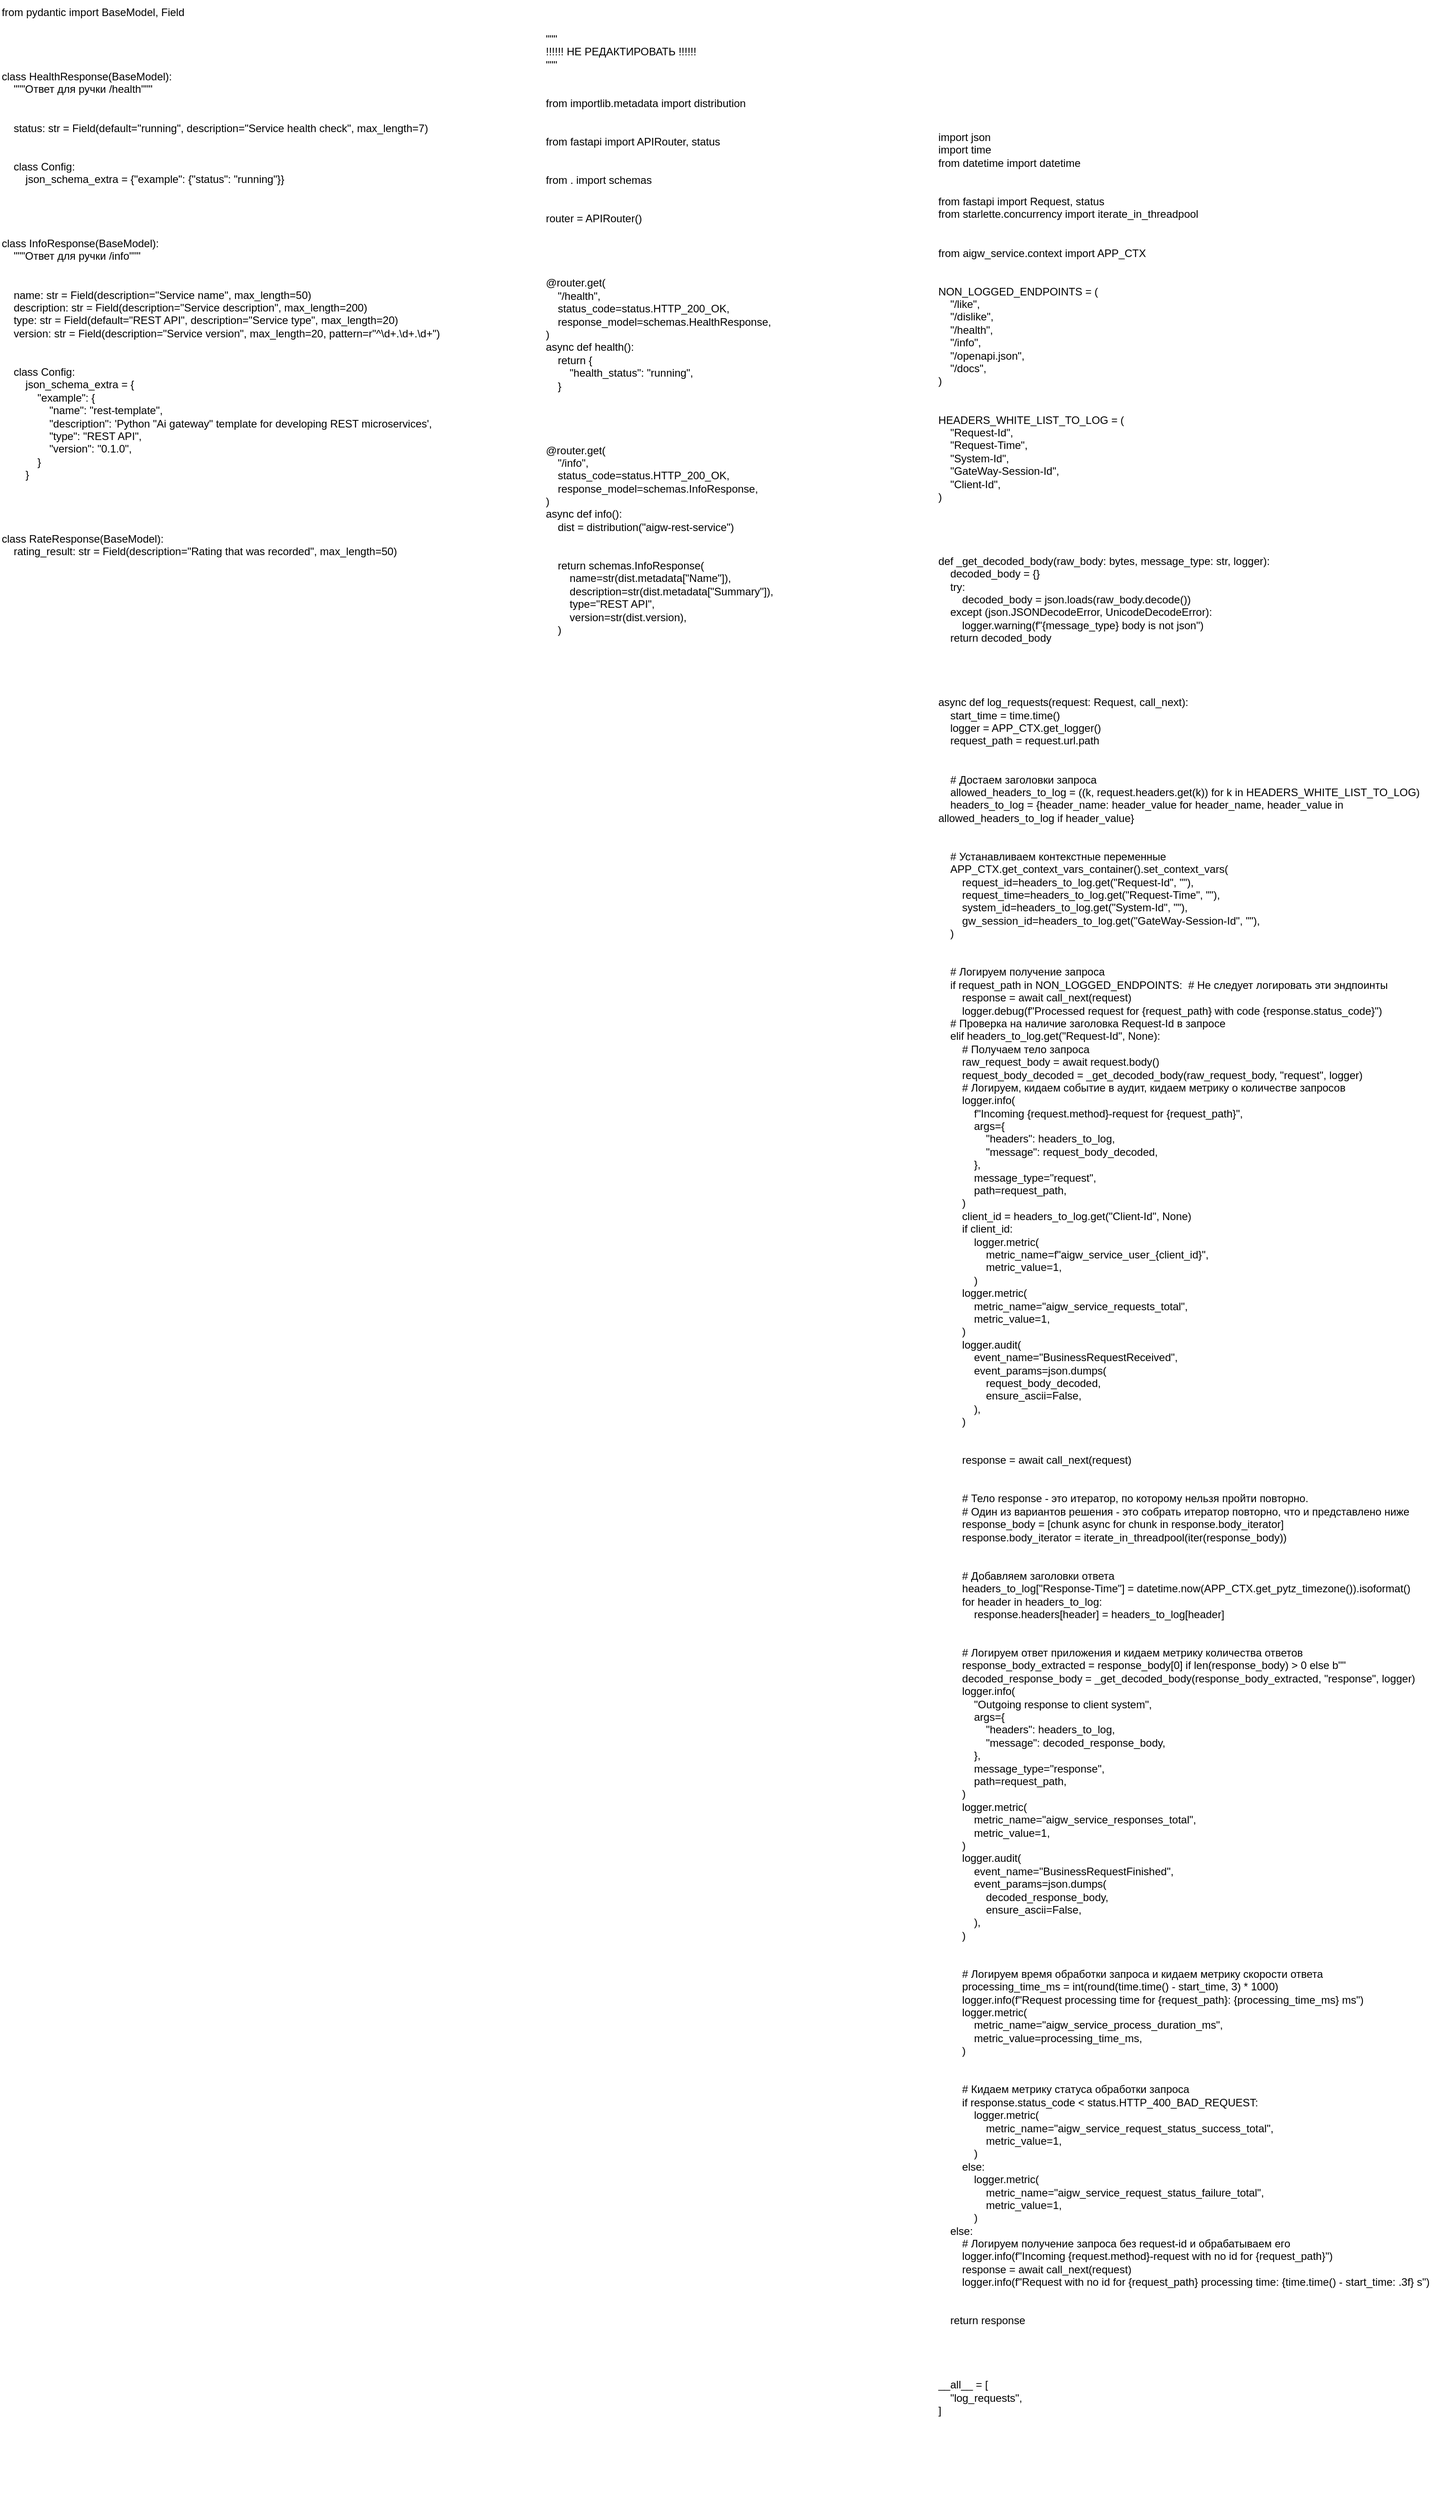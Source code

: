 <mxfile version="27.2.0">
  <diagram name="Страница — 1" id="WULPb32uHRo-QUS4CWuH">
    <mxGraphModel dx="1372" dy="743" grid="1" gridSize="10" guides="1" tooltips="1" connect="1" arrows="1" fold="1" page="1" pageScale="1" pageWidth="3300" pageHeight="4681" math="0" shadow="0">
      <root>
        <mxCell id="0" />
        <mxCell id="1" parent="0" />
        <mxCell id="SYt-TXJ_Hw24SwqiqHZK-9" value="from pydantic import BaseModel, Field&#xa;&#xa;&#xa;&#xa;&#xa;class HealthResponse(BaseModel):&#xa;    &quot;&quot;&quot;Ответ для ручки /health&quot;&quot;&quot;&#xa;&#xa;&#xa;    status: str = Field(default=&quot;running&quot;, description=&quot;Service health check&quot;, max_length=7)&#xa;&#xa;&#xa;    class Config:&#xa;        json_schema_extra = {&quot;example&quot;: {&quot;status&quot;: &quot;running&quot;}}&#xa;&#xa;&#xa;&#xa;&#xa;class InfoResponse(BaseModel):&#xa;    &quot;&quot;&quot;Ответ для ручки /info&quot;&quot;&quot;&#xa;&#xa;&#xa;    name: str = Field(description=&quot;Service name&quot;, max_length=50)&#xa;    description: str = Field(description=&quot;Service description&quot;, max_length=200)&#xa;    type: str = Field(default=&quot;REST API&quot;, description=&quot;Service type&quot;, max_length=20)&#xa;    version: str = Field(description=&quot;Service version&quot;, max_length=20, pattern=r&quot;^\d+.\d+.\d+&quot;)&#xa;&#xa;&#xa;    class Config:&#xa;        json_schema_extra = {&#xa;            &quot;example&quot;: {&#xa;                &quot;name&quot;: &quot;rest-template&quot;,&#xa;                &quot;description&quot;: &#39;Python &quot;Ai gateway&quot; template for developing REST microservices&#39;,&#xa;                &quot;type&quot;: &quot;REST API&quot;,&#xa;                &quot;version&quot;: &quot;0.1.0&quot;,&#xa;            }&#xa;        }&#xa;&#xa;&#xa;&#xa;&#xa;class RateResponse(BaseModel):&#xa;    rating_result: str = Field(description=&quot;Rating that was recorded&quot;, max_length=50)" style="text;whiteSpace=wrap;" vertex="1" parent="1">
          <mxGeometry x="40" y="40" width="520" height="640" as="geometry" />
        </mxCell>
        <UserObject label="&quot;&quot;&quot;&#xa;!!!!!! НЕ РЕДАКТИРОВАТЬ !!!!!!&#xa;&quot;&quot;&quot;&#xa;&#xa;&#xa;from importlib.metadata import distribution&#xa;&#xa;&#xa;from fastapi import APIRouter, status&#xa;&#xa;&#xa;from . import schemas&#xa;&#xa;&#xa;router = APIRouter()&#xa;&#xa;&#xa;&#xa;&#xa;@router.get(&#xa;    &quot;/health&quot;,&#xa;    status_code=status.HTTP_200_OK,&#xa;    response_model=schemas.HealthResponse,&#xa;)&#xa;async def health():&#xa;    return {&#xa;        &quot;health_status&quot;: &quot;running&quot;,&#xa;    }&#xa;&#xa;&#xa;&#xa;&#xa;@router.get(&#xa;    &quot;/info&quot;,&#xa;    status_code=status.HTTP_200_OK,&#xa;    response_model=schemas.InfoResponse,&#xa;)&#xa;async def info():&#xa;    dist = distribution(&quot;aigw-rest-service&quot;)&#xa;&#xa;&#xa;    return schemas.InfoResponse(&#xa;        name=str(dist.metadata[&quot;Name&quot;]),&#xa;        description=str(dist.metadata[&quot;Summary&quot;]),&#xa;        type=&quot;REST API&quot;,&#xa;        version=str(dist.version),&#xa;    )" link="&quot;&quot;&quot;&#xa;!!!!!! НЕ РЕДАКТИРОВАТЬ !!!!!!&#xa;&quot;&quot;&quot;&#xa;&#xa;&#xa;from importlib.metadata import distribution&#xa;&#xa;&#xa;from fastapi import APIRouter, status&#xa;&#xa;&#xa;from . import schemas&#xa;&#xa;&#xa;router = APIRouter()&#xa;&#xa;&#xa;&#xa;&#xa;@router.get(&#xa;    &quot;/health&quot;,&#xa;    status_code=status.HTTP_200_OK,&#xa;    response_model=schemas.HealthResponse,&#xa;)&#xa;async def health():&#xa;    return {&#xa;        &quot;health_status&quot;: &quot;running&quot;,&#xa;    }&#xa;&#xa;&#xa;&#xa;&#xa;@router.get(&#xa;    &quot;/info&quot;,&#xa;    status_code=status.HTTP_200_OK,&#xa;    response_model=schemas.InfoResponse,&#xa;)&#xa;async def info():&#xa;    dist = distribution(&quot;aigw-rest-service&quot;)&#xa;&#xa;&#xa;    return schemas.InfoResponse(&#xa;        name=str(dist.metadata[&quot;Name&quot;]),&#xa;        description=str(dist.metadata[&quot;Summary&quot;]),&#xa;        type=&quot;REST API&quot;,&#xa;        version=str(dist.version),&#xa;    )" id="SYt-TXJ_Hw24SwqiqHZK-10">
          <mxCell style="text;whiteSpace=wrap;" vertex="1" parent="1">
            <mxGeometry x="650" y="70" width="290" height="700" as="geometry" />
          </mxCell>
        </UserObject>
        <UserObject label="import json&#xa;import time&#xa;from datetime import datetime&#xa;&#xa;&#xa;from fastapi import Request, status&#xa;from starlette.concurrency import iterate_in_threadpool&#xa;&#xa;&#xa;from aigw_service.context import APP_CTX&#xa;&#xa;&#xa;NON_LOGGED_ENDPOINTS = (&#xa;    &quot;/like&quot;,&#xa;    &quot;/dislike&quot;,&#xa;    &quot;/health&quot;,&#xa;    &quot;/info&quot;,&#xa;    &quot;/openapi.json&quot;,&#xa;    &quot;/docs&quot;,&#xa;)&#xa;&#xa;&#xa;HEADERS_WHITE_LIST_TO_LOG = (&#xa;    &quot;Request-Id&quot;,&#xa;    &quot;Request-Time&quot;,&#xa;    &quot;System-Id&quot;,&#xa;    &quot;GateWay-Session-Id&quot;,&#xa;    &quot;Client-Id&quot;,&#xa;)&#xa;&#xa;&#xa;&#xa;&#xa;def _get_decoded_body(raw_body: bytes, message_type: str, logger):&#xa;    decoded_body = {}&#xa;    try:&#xa;        decoded_body = json.loads(raw_body.decode())&#xa;    except (json.JSONDecodeError, UnicodeDecodeError):&#xa;        logger.warning(f&quot;{message_type} body is not json&quot;)&#xa;    return decoded_body&#xa;&#xa;&#xa;&#xa;&#xa;async def log_requests(request: Request, call_next):&#xa;    start_time = time.time()&#xa;    logger = APP_CTX.get_logger()&#xa;    request_path = request.url.path&#xa;&#xa;&#xa;    # Достаем заголовки запроса&#xa;    allowed_headers_to_log = ((k, request.headers.get(k)) for k in HEADERS_WHITE_LIST_TO_LOG)&#xa;    headers_to_log = {header_name: header_value for header_name, header_value in allowed_headers_to_log if header_value}&#xa;&#xa;&#xa;    # Устанавливаем контекстные переменные&#xa;    APP_CTX.get_context_vars_container().set_context_vars(&#xa;        request_id=headers_to_log.get(&quot;Request-Id&quot;, &quot;&quot;),&#xa;        request_time=headers_to_log.get(&quot;Request-Time&quot;, &quot;&quot;),&#xa;        system_id=headers_to_log.get(&quot;System-Id&quot;, &quot;&quot;),&#xa;        gw_session_id=headers_to_log.get(&quot;GateWay-Session-Id&quot;, &quot;&quot;),&#xa;    )&#xa;&#xa;&#xa;    # Логируем получение запроса&#xa;    if request_path in NON_LOGGED_ENDPOINTS:  # Не следует логировать эти эндпоинты&#xa;        response = await call_next(request)&#xa;        logger.debug(f&quot;Processed request for {request_path} with code {response.status_code}&quot;)&#xa;    # Проверка на наличие заголовка Request-Id в запросе&#xa;    elif headers_to_log.get(&quot;Request-Id&quot;, None):&#xa;        # Получаем тело запроса&#xa;        raw_request_body = await request.body()&#xa;        request_body_decoded = _get_decoded_body(raw_request_body, &quot;request&quot;, logger)&#xa;        # Логируем, кидаем событие в аудит, кидаем метрику о количестве запросов&#xa;        logger.info(&#xa;            f&quot;Incoming {request.method}-request for {request_path}&quot;,&#xa;            args={&#xa;                &quot;headers&quot;: headers_to_log,&#xa;                &quot;message&quot;: request_body_decoded,&#xa;            },&#xa;            message_type=&quot;request&quot;,&#xa;            path=request_path,&#xa;        )&#xa;        client_id = headers_to_log.get(&quot;Client-Id&quot;, None)&#xa;        if client_id:&#xa;            logger.metric(&#xa;                metric_name=f&quot;aigw_service_user_{client_id}&quot;,&#xa;                metric_value=1,&#xa;            )&#xa;        logger.metric(&#xa;            metric_name=&quot;aigw_service_requests_total&quot;,&#xa;            metric_value=1,&#xa;        )&#xa;        logger.audit(&#xa;            event_name=&quot;BusinessRequestReceived&quot;,&#xa;            event_params=json.dumps(&#xa;                request_body_decoded,&#xa;                ensure_ascii=False,&#xa;            ),&#xa;        )&#xa;&#xa;&#xa;        response = await call_next(request)&#xa;&#xa;&#xa;        # Тело response - это итератор, по которому нельзя пройти повторно.&#xa;        # Один из вариантов решения - это собрать итератор повторно, что и представлено ниже&#xa;        response_body = [chunk async for chunk in response.body_iterator]&#xa;        response.body_iterator = iterate_in_threadpool(iter(response_body))&#xa;&#xa;&#xa;        # Добавляем заголовки ответа&#xa;        headers_to_log[&quot;Response-Time&quot;] = datetime.now(APP_CTX.get_pytz_timezone()).isoformat()&#xa;        for header in headers_to_log:&#xa;            response.headers[header] = headers_to_log[header]&#xa;&#xa;&#xa;        # Логируем ответ приложения и кидаем метрику количества ответов&#xa;        response_body_extracted = response_body[0] if len(response_body) &gt; 0 else b&quot;&quot;&#xa;        decoded_response_body = _get_decoded_body(response_body_extracted, &quot;response&quot;, logger)&#xa;        logger.info(&#xa;            &quot;Outgoing response to client system&quot;,&#xa;            args={&#xa;                &quot;headers&quot;: headers_to_log,&#xa;                &quot;message&quot;: decoded_response_body,&#xa;            },&#xa;            message_type=&quot;response&quot;,&#xa;            path=request_path,&#xa;        )&#xa;        logger.metric(&#xa;            metric_name=&quot;aigw_service_responses_total&quot;,&#xa;            metric_value=1,&#xa;        )&#xa;        logger.audit(&#xa;            event_name=&quot;BusinessRequestFinished&quot;,&#xa;            event_params=json.dumps(&#xa;                decoded_response_body,&#xa;                ensure_ascii=False,&#xa;            ),&#xa;        )&#xa;&#xa;&#xa;        # Логируем время обработки запроса и кидаем метрику скорости ответа&#xa;        processing_time_ms = int(round(time.time() - start_time, 3) * 1000)&#xa;        logger.info(f&quot;Request processing time for {request_path}: {processing_time_ms} ms&quot;)&#xa;        logger.metric(&#xa;            metric_name=&quot;aigw_service_process_duration_ms&quot;,&#xa;            metric_value=processing_time_ms,&#xa;        )&#xa;&#xa;&#xa;        # Кидаем метрику статуса обработки запроса&#xa;        if response.status_code &lt; status.HTTP_400_BAD_REQUEST:&#xa;            logger.metric(&#xa;                metric_name=&quot;aigw_service_request_status_success_total&quot;,&#xa;                metric_value=1,&#xa;            )&#xa;        else:&#xa;            logger.metric(&#xa;                metric_name=&quot;aigw_service_request_status_failure_total&quot;,&#xa;                metric_value=1,&#xa;            )&#xa;    else:&#xa;        # Логируем получение запроса без request-id и обрабатываем его&#xa;        logger.info(f&quot;Incoming {request.method}-request with no id for {request_path}&quot;)&#xa;        response = await call_next(request)&#xa;        logger.info(f&quot;Request with no id for {request_path} processing time: {time.time() - start_time: .3f} s&quot;)&#xa;&#xa;&#xa;    return response&#xa;&#xa;&#xa;&#xa;&#xa;__all__ = [&#xa;    &quot;log_requests&quot;,&#xa;]" link="import json&#xa;import time&#xa;from datetime import datetime&#xa;&#xa;&#xa;from fastapi import Request, status&#xa;from starlette.concurrency import iterate_in_threadpool&#xa;&#xa;&#xa;from aigw_service.context import APP_CTX&#xa;&#xa;&#xa;NON_LOGGED_ENDPOINTS = (&#xa;    &quot;/like&quot;,&#xa;    &quot;/dislike&quot;,&#xa;    &quot;/health&quot;,&#xa;    &quot;/info&quot;,&#xa;    &quot;/openapi.json&quot;,&#xa;    &quot;/docs&quot;,&#xa;)&#xa;&#xa;&#xa;HEADERS_WHITE_LIST_TO_LOG = (&#xa;    &quot;Request-Id&quot;,&#xa;    &quot;Request-Time&quot;,&#xa;    &quot;System-Id&quot;,&#xa;    &quot;GateWay-Session-Id&quot;,&#xa;    &quot;Client-Id&quot;,&#xa;)&#xa;&#xa;&#xa;&#xa;&#xa;def _get_decoded_body(raw_body: bytes, message_type: str, logger):&#xa;    decoded_body = {}&#xa;    try:&#xa;        decoded_body = json.loads(raw_body.decode())&#xa;    except (json.JSONDecodeError, UnicodeDecodeError):&#xa;        logger.warning(f&quot;{message_type} body is not json&quot;)&#xa;    return decoded_body&#xa;&#xa;&#xa;&#xa;&#xa;async def log_requests(request: Request, call_next):&#xa;    start_time = time.time()&#xa;    logger = APP_CTX.get_logger()&#xa;    request_path = request.url.path&#xa;&#xa;&#xa;    # Достаем заголовки запроса&#xa;    allowed_headers_to_log = ((k, request.headers.get(k)) for k in HEADERS_WHITE_LIST_TO_LOG)&#xa;    headers_to_log = {header_name: header_value for header_name, header_value in allowed_headers_to_log if header_value}&#xa;&#xa;&#xa;    # Устанавливаем контекстные переменные&#xa;    APP_CTX.get_context_vars_container().set_context_vars(&#xa;        request_id=headers_to_log.get(&quot;Request-Id&quot;, &quot;&quot;),&#xa;        request_time=headers_to_log.get(&quot;Request-Time&quot;, &quot;&quot;),&#xa;        system_id=headers_to_log.get(&quot;System-Id&quot;, &quot;&quot;),&#xa;        gw_session_id=headers_to_log.get(&quot;GateWay-Session-Id&quot;, &quot;&quot;),&#xa;    )&#xa;&#xa;&#xa;    # Логируем получение запроса&#xa;    if request_path in NON_LOGGED_ENDPOINTS:  # Не следует логировать эти эндпоинты&#xa;        response = await call_next(request)&#xa;        logger.debug(f&quot;Processed request for {request_path} with code {response.status_code}&quot;)&#xa;    # Проверка на наличие заголовка Request-Id в запросе&#xa;    elif headers_to_log.get(&quot;Request-Id&quot;, None):&#xa;        # Получаем тело запроса&#xa;        raw_request_body = await request.body()&#xa;        request_body_decoded = _get_decoded_body(raw_request_body, &quot;request&quot;, logger)&#xa;        # Логируем, кидаем событие в аудит, кидаем метрику о количестве запросов&#xa;        logger.info(&#xa;            f&quot;Incoming {request.method}-request for {request_path}&quot;,&#xa;            args={&#xa;                &quot;headers&quot;: headers_to_log,&#xa;                &quot;message&quot;: request_body_decoded,&#xa;            },&#xa;            message_type=&quot;request&quot;,&#xa;            path=request_path,&#xa;        )&#xa;        client_id = headers_to_log.get(&quot;Client-Id&quot;, None)&#xa;        if client_id:&#xa;            logger.metric(&#xa;                metric_name=f&quot;aigw_service_user_{client_id}&quot;,&#xa;                metric_value=1,&#xa;            )&#xa;        logger.metric(&#xa;            metric_name=&quot;aigw_service_requests_total&quot;,&#xa;            metric_value=1,&#xa;        )&#xa;        logger.audit(&#xa;            event_name=&quot;BusinessRequestReceived&quot;,&#xa;            event_params=json.dumps(&#xa;                request_body_decoded,&#xa;                ensure_ascii=False,&#xa;            ),&#xa;        )&#xa;&#xa;&#xa;        response = await call_next(request)&#xa;&#xa;&#xa;        # Тело response - это итератор, по которому нельзя пройти повторно.&#xa;        # Один из вариантов решения - это собрать итератор повторно, что и представлено ниже&#xa;        response_body = [chunk async for chunk in response.body_iterator]&#xa;        response.body_iterator = iterate_in_threadpool(iter(response_body))&#xa;&#xa;&#xa;        # Добавляем заголовки ответа&#xa;        headers_to_log[&quot;Response-Time&quot;] = datetime.now(APP_CTX.get_pytz_timezone()).isoformat()&#xa;        for header in headers_to_log:&#xa;            response.headers[header] = headers_to_log[header]&#xa;&#xa;&#xa;        # Логируем ответ приложения и кидаем метрику количества ответов&#xa;        response_body_extracted = response_body[0] if len(response_body) &gt; 0 else b&quot;&quot;&#xa;        decoded_response_body = _get_decoded_body(response_body_extracted, &quot;response&quot;, logger)&#xa;        logger.info(&#xa;            &quot;Outgoing response to client system&quot;,&#xa;            args={&#xa;                &quot;headers&quot;: headers_to_log,&#xa;                &quot;message&quot;: decoded_response_body,&#xa;            },&#xa;            message_type=&quot;response&quot;,&#xa;            path=request_path,&#xa;        )&#xa;        logger.metric(&#xa;            metric_name=&quot;aigw_service_responses_total&quot;,&#xa;            metric_value=1,&#xa;        )&#xa;        logger.audit(&#xa;            event_name=&quot;BusinessRequestFinished&quot;,&#xa;            event_params=json.dumps(&#xa;                decoded_response_body,&#xa;                ensure_ascii=False,&#xa;            ),&#xa;        )&#xa;&#xa;&#xa;        # Логируем время обработки запроса и кидаем метрику скорости ответа&#xa;        processing_time_ms = int(round(time.time() - start_time, 3) * 1000)&#xa;        logger.info(f&quot;Request processing time for {request_path}: {processing_time_ms} ms&quot;)&#xa;        logger.metric(&#xa;            metric_name=&quot;aigw_service_process_duration_ms&quot;,&#xa;            metric_value=processing_time_ms,&#xa;        )&#xa;&#xa;&#xa;        # Кидаем метрику статуса обработки запроса&#xa;        if response.status_code &lt; status.HTTP_400_BAD_REQUEST:&#xa;            logger.metric(&#xa;                metric_name=&quot;aigw_service_request_status_success_total&quot;,&#xa;                metric_value=1,&#xa;            )&#xa;        else:&#xa;            logger.metric(&#xa;                metric_name=&quot;aigw_service_request_status_failure_total&quot;,&#xa;                metric_value=1,&#xa;            )&#xa;    else:&#xa;        # Логируем получение запроса без request-id и обрабатываем его&#xa;        logger.info(f&quot;Incoming {request.method}-request with no id for {request_path}&quot;)&#xa;        response = await call_next(request)&#xa;        logger.info(f&quot;Request with no id for {request_path} processing time: {time.time() - start_time: .3f} s&quot;)&#xa;&#xa;&#xa;    return response&#xa;&#xa;&#xa;&#xa;&#xa;__all__ = [&#xa;    &quot;log_requests&quot;,&#xa;]" id="SYt-TXJ_Hw24SwqiqHZK-11">
          <mxCell style="text;whiteSpace=wrap;" vertex="1" parent="1">
            <mxGeometry x="1090" y="180" width="560" height="2660" as="geometry" />
          </mxCell>
        </UserObject>
      </root>
    </mxGraphModel>
  </diagram>
</mxfile>
